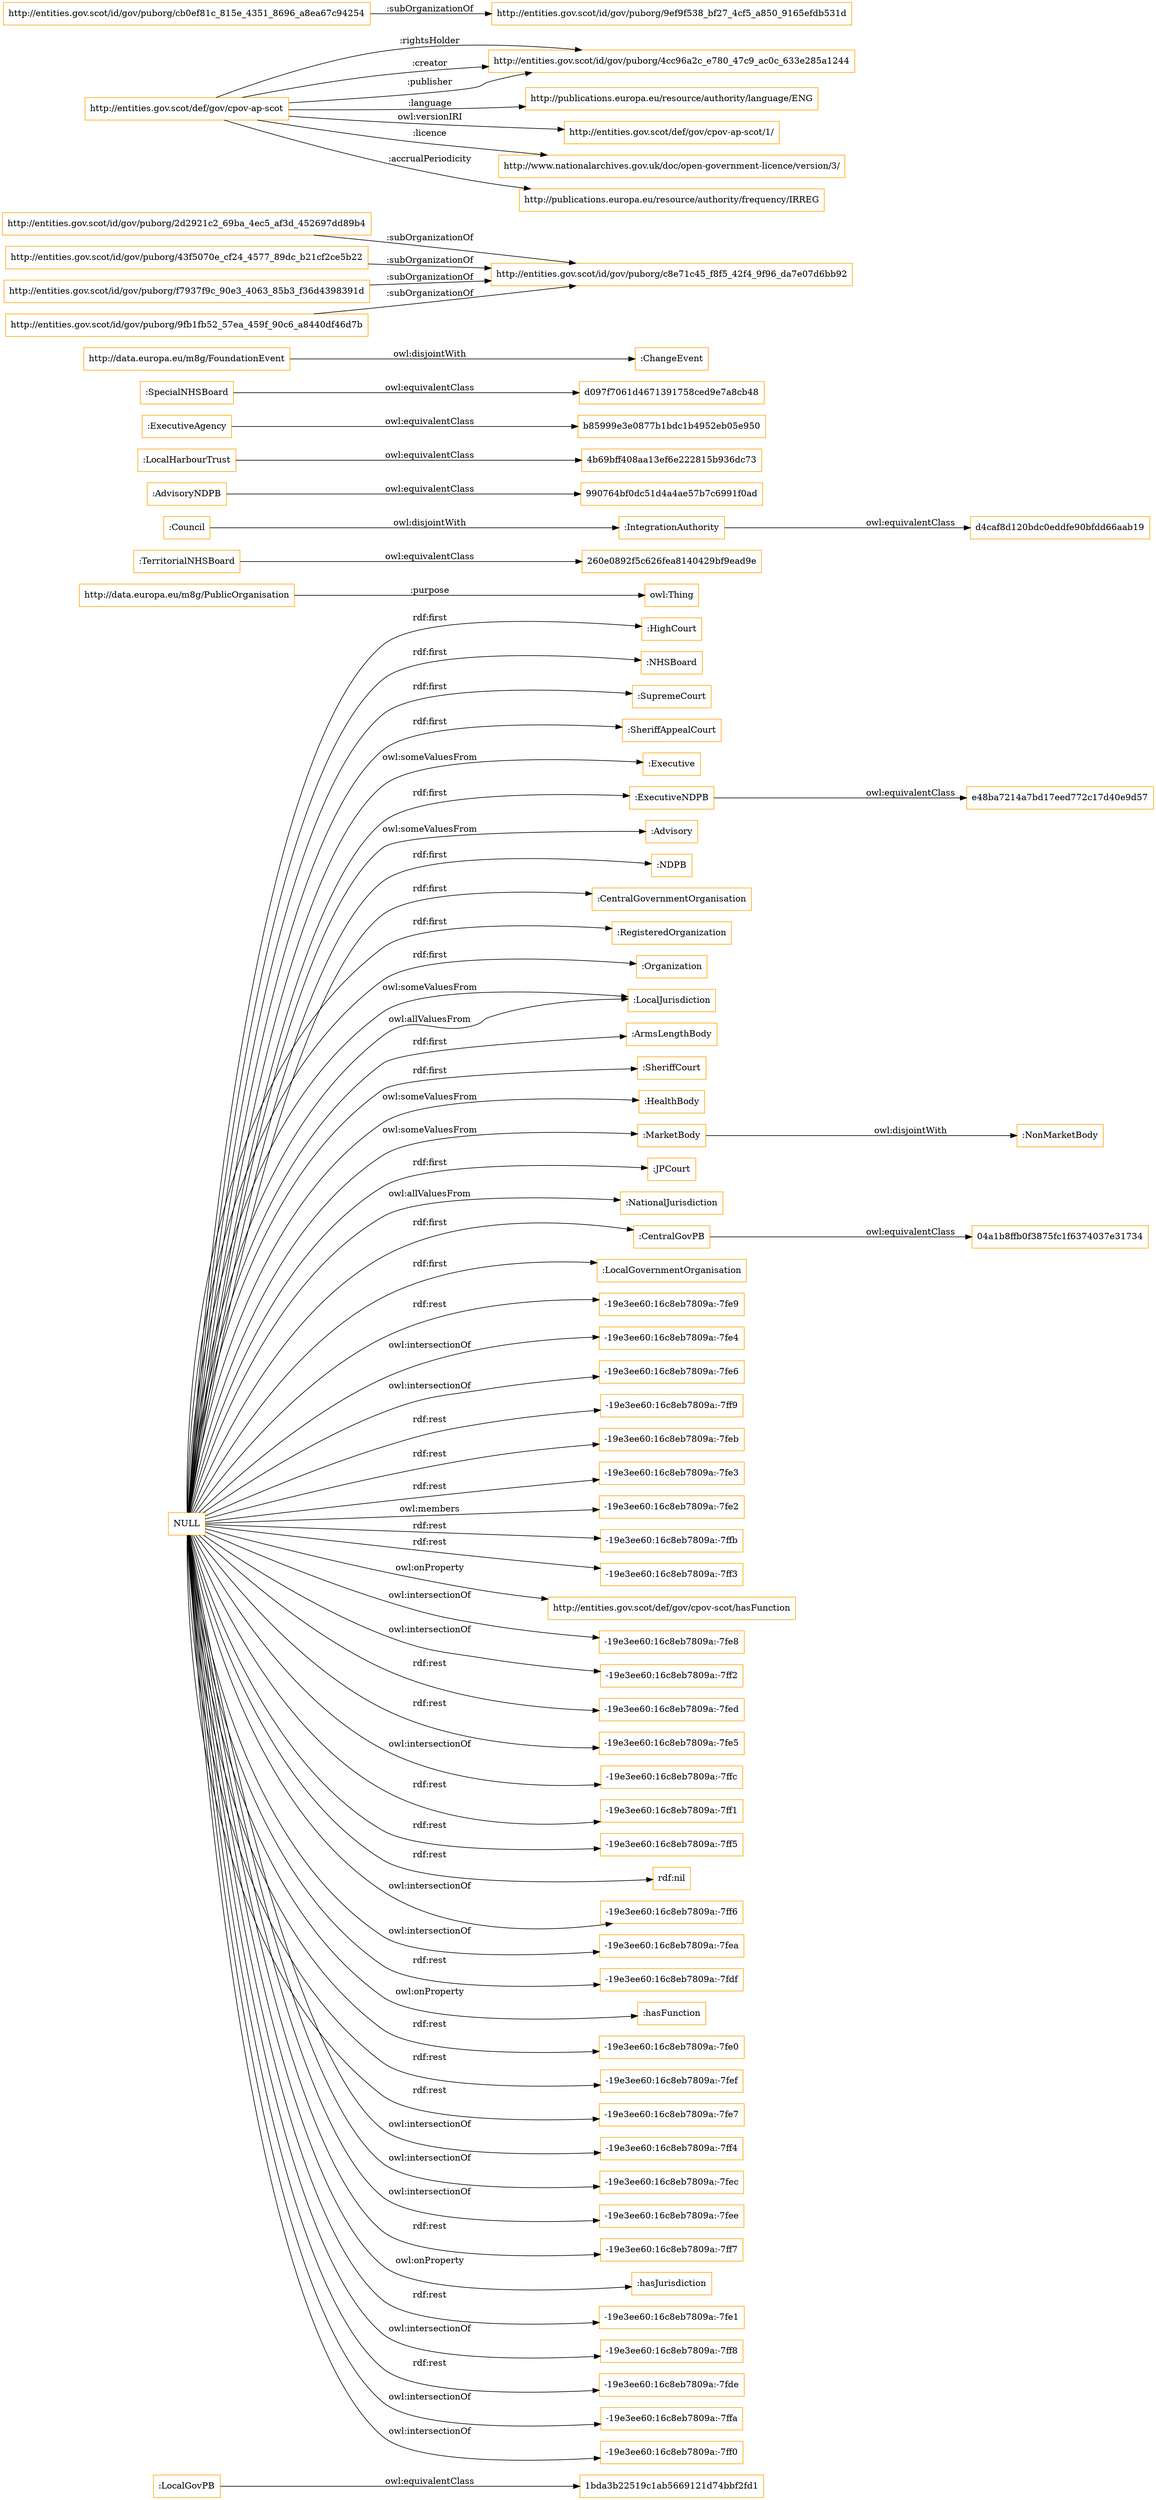 digraph ar2dtool_diagram { 
rankdir=LR;
size="1501"
node [shape = rectangle, color="orange"]; "1bda3b22519c1ab5669121d74bbf2fd1" ":HighCourt" ":NHSBoard" "http://data.europa.eu/m8g/PublicOrganisation" ":SupremeCourt" ":LocalGovPB" ":TerritorialNHSBoard" ":SheriffAppealCourt" ":Council" ":IntegrationAuthority" "990764bf0dc51d4a4ae57b7c6991f0ad" ":Executive" ":ExecutiveNDPB" "4b69bff408aa13ef6e222815b936dc73" ":Advisory" ":NDPB" ":CentralGovernmentOrganisation" ":RegisteredOrganization" ":Organization" ":NonMarketBody" ":ExecutiveAgency" "b85999e3e0877b1bdc1b4952eb05e950" "d097f7061d4671391758ced9e7a8cb48" ":LocalHarbourTrust" ":LocalJurisdiction" ":ArmsLengthBody" ":SheriffCourt" ":HealthBody" ":AdvisoryNDPB" ":MarketBody" ":JPCourt" "04a1b8ffb0f3875fc1f6374037e31734" ":NationalJurisdiction" "http://data.europa.eu/m8g/FoundationEvent" "d4caf8d120bdc0eddfe90bfdd66aab19" ":ChangeEvent" "260e0892f5c626fea8140429bf9ead9e" ":SpecialNHSBoard" "e48ba7214a7bd17eed772c17d40e9d57" ":CentralGovPB" ":LocalGovernmentOrganisation" ; /*classes style*/
	"NULL" -> ":ArmsLengthBody" [ label = "rdf:first" ];
	"NULL" -> "-19e3ee60:16c8eb7809a:-7fe9" [ label = "rdf:rest" ];
	"NULL" -> ":SheriffCourt" [ label = "rdf:first" ];
	"NULL" -> ":HighCourt" [ label = "rdf:first" ];
	"NULL" -> "-19e3ee60:16c8eb7809a:-7fe4" [ label = "owl:intersectionOf" ];
	"NULL" -> "-19e3ee60:16c8eb7809a:-7fe6" [ label = "owl:intersectionOf" ];
	"NULL" -> "-19e3ee60:16c8eb7809a:-7ff9" [ label = "rdf:rest" ];
	"NULL" -> "-19e3ee60:16c8eb7809a:-7feb" [ label = "rdf:rest" ];
	"NULL" -> "-19e3ee60:16c8eb7809a:-7fe3" [ label = "rdf:rest" ];
	"NULL" -> "-19e3ee60:16c8eb7809a:-7fe2" [ label = "owl:members" ];
	"NULL" -> "-19e3ee60:16c8eb7809a:-7ffb" [ label = "rdf:rest" ];
	"NULL" -> "-19e3ee60:16c8eb7809a:-7ff3" [ label = "rdf:rest" ];
	"NULL" -> ":NHSBoard" [ label = "rdf:first" ];
	"NULL" -> ":SheriffAppealCourt" [ label = "rdf:first" ];
	"NULL" -> ":RegisteredOrganization" [ label = "rdf:first" ];
	"NULL" -> ":ExecutiveNDPB" [ label = "rdf:first" ];
	"NULL" -> "http://entities.gov.scot/def/gov/cpov-scot/hasFunction" [ label = "owl:onProperty" ];
	"NULL" -> "-19e3ee60:16c8eb7809a:-7fe8" [ label = "owl:intersectionOf" ];
	"NULL" -> "-19e3ee60:16c8eb7809a:-7ff2" [ label = "owl:intersectionOf" ];
	"NULL" -> ":LocalJurisdiction" [ label = "owl:someValuesFrom" ];
	"NULL" -> "-19e3ee60:16c8eb7809a:-7fed" [ label = "rdf:rest" ];
	"NULL" -> "-19e3ee60:16c8eb7809a:-7fe5" [ label = "rdf:rest" ];
	"NULL" -> "-19e3ee60:16c8eb7809a:-7ffc" [ label = "owl:intersectionOf" ];
	"NULL" -> "-19e3ee60:16c8eb7809a:-7ff1" [ label = "rdf:rest" ];
	"NULL" -> ":CentralGovPB" [ label = "rdf:first" ];
	"NULL" -> ":LocalJurisdiction" [ label = "owl:allValuesFrom" ];
	"NULL" -> "-19e3ee60:16c8eb7809a:-7ff5" [ label = "rdf:rest" ];
	"NULL" -> "rdf:nil" [ label = "rdf:rest" ];
	"NULL" -> ":SupremeCourt" [ label = "rdf:first" ];
	"NULL" -> "-19e3ee60:16c8eb7809a:-7ff6" [ label = "owl:intersectionOf" ];
	"NULL" -> "-19e3ee60:16c8eb7809a:-7fea" [ label = "owl:intersectionOf" ];
	"NULL" -> "-19e3ee60:16c8eb7809a:-7fdf" [ label = "rdf:rest" ];
	"NULL" -> ":NationalJurisdiction" [ label = "owl:allValuesFrom" ];
	"NULL" -> ":CentralGovernmentOrganisation" [ label = "rdf:first" ];
	"NULL" -> ":hasFunction" [ label = "owl:onProperty" ];
	"NULL" -> "-19e3ee60:16c8eb7809a:-7fe0" [ label = "rdf:rest" ];
	"NULL" -> "-19e3ee60:16c8eb7809a:-7fef" [ label = "rdf:rest" ];
	"NULL" -> "-19e3ee60:16c8eb7809a:-7fe7" [ label = "rdf:rest" ];
	"NULL" -> "-19e3ee60:16c8eb7809a:-7ff4" [ label = "owl:intersectionOf" ];
	"NULL" -> "-19e3ee60:16c8eb7809a:-7fec" [ label = "owl:intersectionOf" ];
	"NULL" -> "-19e3ee60:16c8eb7809a:-7fee" [ label = "owl:intersectionOf" ];
	"NULL" -> "-19e3ee60:16c8eb7809a:-7ff7" [ label = "rdf:rest" ];
	"NULL" -> ":MarketBody" [ label = "owl:someValuesFrom" ];
	"NULL" -> ":hasJurisdiction" [ label = "owl:onProperty" ];
	"NULL" -> "-19e3ee60:16c8eb7809a:-7fe1" [ label = "rdf:rest" ];
	"NULL" -> ":Executive" [ label = "owl:someValuesFrom" ];
	"NULL" -> ":LocalGovernmentOrganisation" [ label = "rdf:first" ];
	"NULL" -> ":HealthBody" [ label = "owl:someValuesFrom" ];
	"NULL" -> ":JPCourt" [ label = "rdf:first" ];
	"NULL" -> ":NDPB" [ label = "rdf:first" ];
	"NULL" -> "-19e3ee60:16c8eb7809a:-7ff8" [ label = "owl:intersectionOf" ];
	"NULL" -> ":Organization" [ label = "rdf:first" ];
	"NULL" -> ":Advisory" [ label = "owl:someValuesFrom" ];
	"NULL" -> "-19e3ee60:16c8eb7809a:-7fde" [ label = "rdf:rest" ];
	"NULL" -> "-19e3ee60:16c8eb7809a:-7ffa" [ label = "owl:intersectionOf" ];
	"NULL" -> "-19e3ee60:16c8eb7809a:-7ff0" [ label = "owl:intersectionOf" ];
	":TerritorialNHSBoard" -> "260e0892f5c626fea8140429bf9ead9e" [ label = "owl:equivalentClass" ];
	":LocalGovPB" -> "1bda3b22519c1ab5669121d74bbf2fd1" [ label = "owl:equivalentClass" ];
	"http://entities.gov.scot/id/gov/puborg/2d2921c2_69ba_4ec5_af3d_452697dd89b4" -> "http://entities.gov.scot/id/gov/puborg/c8e71c45_f8f5_42f4_9f96_da7e07d6bb92" [ label = ":subOrganizationOf" ];
	":SpecialNHSBoard" -> "d097f7061d4671391758ced9e7a8cb48" [ label = "owl:equivalentClass" ];
	":AdvisoryNDPB" -> "990764bf0dc51d4a4ae57b7c6991f0ad" [ label = "owl:equivalentClass" ];
	":IntegrationAuthority" -> "d4caf8d120bdc0eddfe90bfdd66aab19" [ label = "owl:equivalentClass" ];
	":LocalHarbourTrust" -> "4b69bff408aa13ef6e222815b936dc73" [ label = "owl:equivalentClass" ];
	"http://entities.gov.scot/id/gov/puborg/43f5070e_cf24_4577_89dc_b21cf2ce5b22" -> "http://entities.gov.scot/id/gov/puborg/c8e71c45_f8f5_42f4_9f96_da7e07d6bb92" [ label = ":subOrganizationOf" ];
	"http://entities.gov.scot/def/gov/cpov-ap-scot" -> "http://entities.gov.scot/id/gov/puborg/4cc96a2c_e780_47c9_ac0c_633e285a1244" [ label = ":rightsHolder" ];
	"http://entities.gov.scot/def/gov/cpov-ap-scot" -> "http://publications.europa.eu/resource/authority/language/ENG" [ label = ":language" ];
	"http://entities.gov.scot/def/gov/cpov-ap-scot" -> "http://entities.gov.scot/id/gov/puborg/4cc96a2c_e780_47c9_ac0c_633e285a1244" [ label = ":creator" ];
	"http://entities.gov.scot/def/gov/cpov-ap-scot" -> "http://entities.gov.scot/def/gov/cpov-ap-scot/1/" [ label = "owl:versionIRI" ];
	"http://entities.gov.scot/def/gov/cpov-ap-scot" -> "http://entities.gov.scot/id/gov/puborg/4cc96a2c_e780_47c9_ac0c_633e285a1244" [ label = ":publisher" ];
	"http://entities.gov.scot/def/gov/cpov-ap-scot" -> "http://www.nationalarchives.gov.uk/doc/open-government-licence/version/3/" [ label = ":licence" ];
	"http://entities.gov.scot/def/gov/cpov-ap-scot" -> "http://publications.europa.eu/resource/authority/frequency/IRREG" [ label = ":accrualPeriodicity" ];
	":ExecutiveAgency" -> "b85999e3e0877b1bdc1b4952eb05e950" [ label = "owl:equivalentClass" ];
	":ExecutiveNDPB" -> "e48ba7214a7bd17eed772c17d40e9d57" [ label = "owl:equivalentClass" ];
	":MarketBody" -> ":NonMarketBody" [ label = "owl:disjointWith" ];
	"http://entities.gov.scot/id/gov/puborg/cb0ef81c_815e_4351_8696_a8ea67c94254" -> "http://entities.gov.scot/id/gov/puborg/9ef9f538_bf27_4cf5_a850_9165efdb531d" [ label = ":subOrganizationOf" ];
	"http://data.europa.eu/m8g/FoundationEvent" -> ":ChangeEvent" [ label = "owl:disjointWith" ];
	":CentralGovPB" -> "04a1b8ffb0f3875fc1f6374037e31734" [ label = "owl:equivalentClass" ];
	"http://entities.gov.scot/id/gov/puborg/f7937f9c_90e3_4063_85b3_f36d4398391d" -> "http://entities.gov.scot/id/gov/puborg/c8e71c45_f8f5_42f4_9f96_da7e07d6bb92" [ label = ":subOrganizationOf" ];
	":Council" -> ":IntegrationAuthority" [ label = "owl:disjointWith" ];
	"http://entities.gov.scot/id/gov/puborg/9fb1fb52_57ea_459f_90c6_a8440df46d7b" -> "http://entities.gov.scot/id/gov/puborg/c8e71c45_f8f5_42f4_9f96_da7e07d6bb92" [ label = ":subOrganizationOf" ];
	"http://data.europa.eu/m8g/PublicOrganisation" -> "owl:Thing" [ label = ":purpose" ];

}
